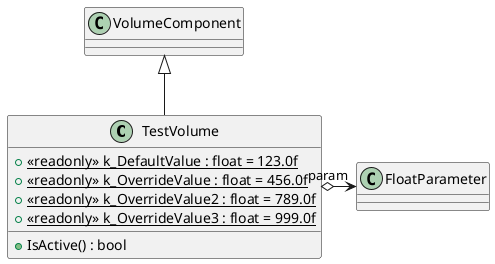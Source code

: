 @startuml
class TestVolume {
    + {static} <<readonly>> k_DefaultValue : float = 123.0f
    + {static} <<readonly>> k_OverrideValue : float = 456.0f
    + {static} <<readonly>> k_OverrideValue2 : float = 789.0f
    + {static} <<readonly>> k_OverrideValue3 : float = 999.0f
    + IsActive() : bool
}
VolumeComponent <|-- TestVolume
TestVolume o-> "param" FloatParameter
@enduml
